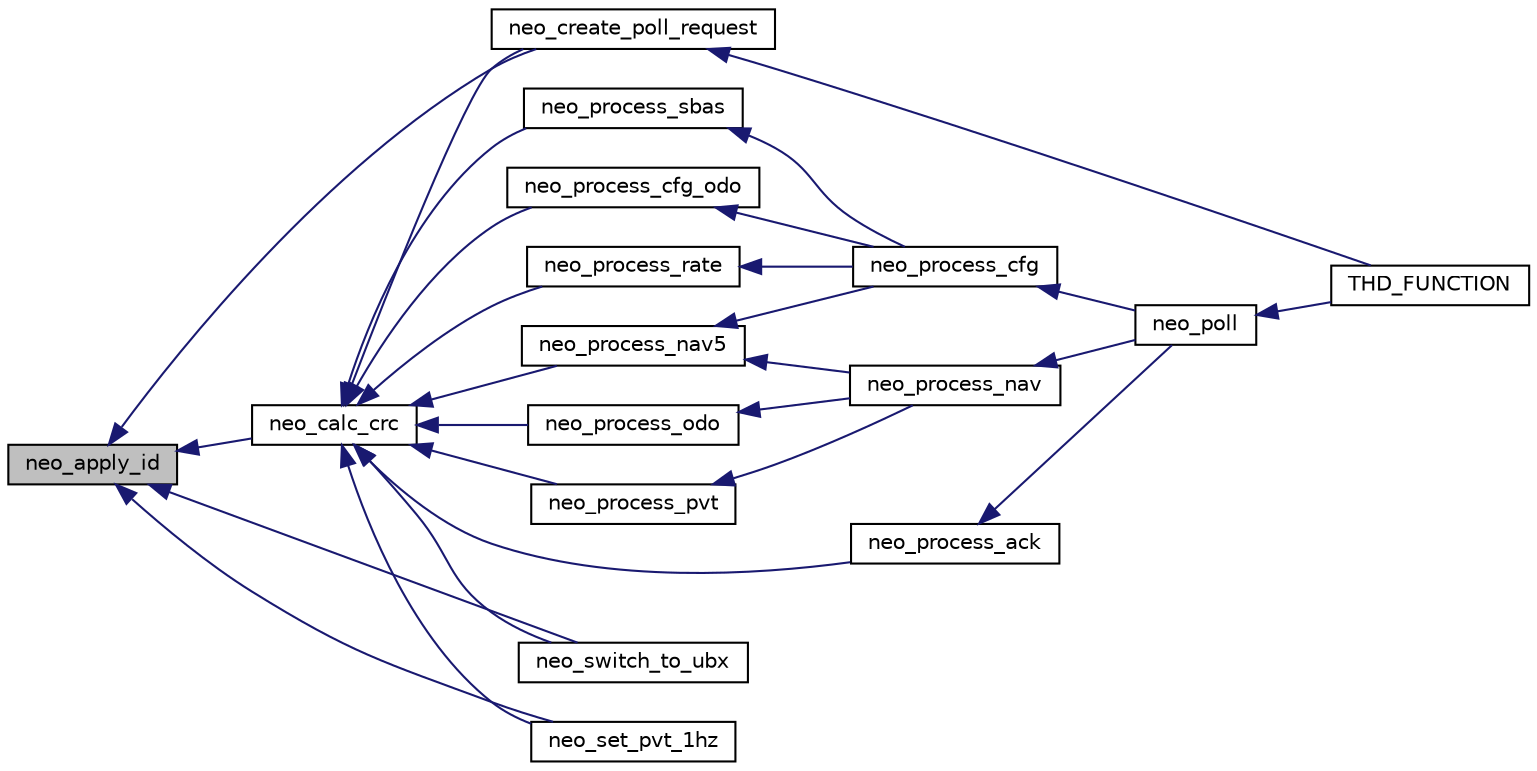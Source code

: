 digraph "neo_apply_id"
{
  edge [fontname="Helvetica",fontsize="10",labelfontname="Helvetica",labelfontsize="10"];
  node [fontname="Helvetica",fontsize="10",shape=record];
  rankdir="LR";
  Node1 [label="neo_apply_id",height=0.2,width=0.4,color="black", fillcolor="grey75", style="filled", fontcolor="black"];
  Node1 -> Node2 [dir="back",color="midnightblue",fontsize="10",style="solid",fontname="Helvetica"];
  Node2 [label="neo_create_poll_request",height=0.2,width=0.4,color="black", fillcolor="white", style="filled",URL="$group___n_e_o-_m8.html#ga8438c02d0fe82316aa196dde63141b73",tooltip="Send polling request to neo-m8. "];
  Node2 -> Node3 [dir="back",color="midnightblue",fontsize="10",style="solid",fontname="Helvetica"];
  Node3 [label="THD_FUNCTION",height=0.2,width=0.4,color="black", fillcolor="white", style="filled",URL="$group___n_e_o-_m8.html#ga1efb0d69e1fb5804e6542f41834d7811",tooltip="Thread to process data collection and filtering from NEO-M8P. "];
  Node1 -> Node4 [dir="back",color="midnightblue",fontsize="10",style="solid",fontname="Helvetica"];
  Node4 [label="neo_switch_to_ubx",height=0.2,width=0.4,color="black", fillcolor="white", style="filled",URL="$group___n_e_o-_m8.html#ga42ad92d8106392d1ad324957137f086d",tooltip="Switching to UBX protocol procedure. "];
  Node1 -> Node5 [dir="back",color="midnightblue",fontsize="10",style="solid",fontname="Helvetica"];
  Node5 [label="neo_calc_crc",height=0.2,width=0.4,color="black", fillcolor="white", style="filled",URL="$group___n_e_o-_m8.html#ga07fa3d6c5e9ff5a076ae6a582d5094ca"];
  Node5 -> Node2 [dir="back",color="midnightblue",fontsize="10",style="solid",fontname="Helvetica"];
  Node5 -> Node4 [dir="back",color="midnightblue",fontsize="10",style="solid",fontname="Helvetica"];
  Node5 -> Node6 [dir="back",color="midnightblue",fontsize="10",style="solid",fontname="Helvetica"];
  Node6 [label="neo_set_pvt_1hz",height=0.2,width=0.4,color="black", fillcolor="white", style="filled",URL="$group___n_e_o-_m8.html#ga13afd9ff96ecc8c0541037ada46da4d7",tooltip="Setting ooutput PVT rate to 1 HZ. "];
  Node5 -> Node7 [dir="back",color="midnightblue",fontsize="10",style="solid",fontname="Helvetica"];
  Node7 [label="neo_process_odo",height=0.2,width=0.4,color="black", fillcolor="white", style="filled",URL="$group___n_e_o-_m8.html#ga5e77b1ffc8b424881298912f9ffae94a",tooltip="Parsing odometer message. "];
  Node7 -> Node8 [dir="back",color="midnightblue",fontsize="10",style="solid",fontname="Helvetica"];
  Node8 [label="neo_process_nav",height=0.2,width=0.4,color="black", fillcolor="white", style="filled",URL="$group___n_e_o-_m8.html#gab69520ba8c40a6a423b51c4bf3961998",tooltip="Parsing NAV class message. "];
  Node8 -> Node9 [dir="back",color="midnightblue",fontsize="10",style="solid",fontname="Helvetica"];
  Node9 [label="neo_poll",height=0.2,width=0.4,color="black", fillcolor="white", style="filled",URL="$group___n_e_o-_m8.html#ga8cc90f552e6d393f9e254875ef12a387",tooltip="Polling procedure. "];
  Node9 -> Node3 [dir="back",color="midnightblue",fontsize="10",style="solid",fontname="Helvetica"];
  Node5 -> Node10 [dir="back",color="midnightblue",fontsize="10",style="solid",fontname="Helvetica"];
  Node10 [label="neo_process_cfg_odo",height=0.2,width=0.4,color="black", fillcolor="white", style="filled",URL="$group___n_e_o-_m8.html#ga67811202470049b8b04eb11bb79eb62c",tooltip="Parsing CFG odometer message. "];
  Node10 -> Node11 [dir="back",color="midnightblue",fontsize="10",style="solid",fontname="Helvetica"];
  Node11 [label="neo_process_cfg",height=0.2,width=0.4,color="black", fillcolor="white", style="filled",URL="$group___n_e_o-_m8.html#ga075ec88b7467bf5a714b8f80d3fbce7c",tooltip="Parsing CFG class message. "];
  Node11 -> Node9 [dir="back",color="midnightblue",fontsize="10",style="solid",fontname="Helvetica"];
  Node5 -> Node12 [dir="back",color="midnightblue",fontsize="10",style="solid",fontname="Helvetica"];
  Node12 [label="neo_process_nav5",height=0.2,width=0.4,color="black", fillcolor="white", style="filled",URL="$group___n_e_o-_m8.html#gaedd148f5fc5f0b66de9e263fb647d0fb",tooltip="Parsing NAV5 message. "];
  Node12 -> Node8 [dir="back",color="midnightblue",fontsize="10",style="solid",fontname="Helvetica"];
  Node12 -> Node11 [dir="back",color="midnightblue",fontsize="10",style="solid",fontname="Helvetica"];
  Node5 -> Node13 [dir="back",color="midnightblue",fontsize="10",style="solid",fontname="Helvetica"];
  Node13 [label="neo_process_rate",height=0.2,width=0.4,color="black", fillcolor="white", style="filled",URL="$group___n_e_o-_m8.html#ga1ad5b612401dbdcbe43c34bc4bb5867e",tooltip="Parsing rate message. "];
  Node13 -> Node11 [dir="back",color="midnightblue",fontsize="10",style="solid",fontname="Helvetica"];
  Node5 -> Node14 [dir="back",color="midnightblue",fontsize="10",style="solid",fontname="Helvetica"];
  Node14 [label="neo_process_sbas",height=0.2,width=0.4,color="black", fillcolor="white", style="filled",URL="$group___n_e_o-_m8.html#ga34f707f1b981d30b364fd9bf8d25d95f",tooltip="Parsing SBAS message. "];
  Node14 -> Node11 [dir="back",color="midnightblue",fontsize="10",style="solid",fontname="Helvetica"];
  Node5 -> Node15 [dir="back",color="midnightblue",fontsize="10",style="solid",fontname="Helvetica"];
  Node15 [label="neo_process_pvt",height=0.2,width=0.4,color="black", fillcolor="white", style="filled",URL="$group___n_e_o-_m8.html#ga206cfab5c4456a4e03aa1fb0c1002410",tooltip="Parsing PVT message. "];
  Node15 -> Node8 [dir="back",color="midnightblue",fontsize="10",style="solid",fontname="Helvetica"];
  Node5 -> Node16 [dir="back",color="midnightblue",fontsize="10",style="solid",fontname="Helvetica"];
  Node16 [label="neo_process_ack",height=0.2,width=0.4,color="black", fillcolor="white", style="filled",URL="$group___n_e_o-_m8.html#ga0cf12bd1b0d078269904073bac00267d",tooltip="Parsing ACK message. "];
  Node16 -> Node9 [dir="back",color="midnightblue",fontsize="10",style="solid",fontname="Helvetica"];
  Node1 -> Node6 [dir="back",color="midnightblue",fontsize="10",style="solid",fontname="Helvetica"];
}
